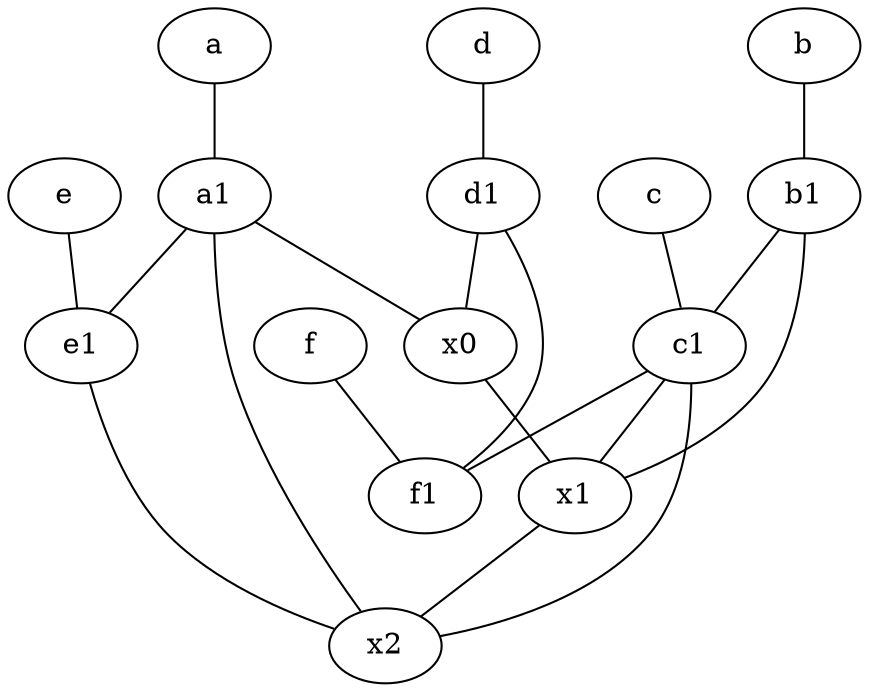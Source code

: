 graph {
	node [labelfontsize=50]
	a1 [labelfontsize=50 pos="8,3!"]
	a [labelfontsize=50 pos="8,2!"]
	x1 [labelfontsize=50]
	b [labelfontsize=50 pos="10,4!"]
	d1 [labelfontsize=50 pos="3,5!"]
	b1 [labelfontsize=50 pos="9,4!"]
	f [labelfontsize=50 pos="3,9!"]
	c1 [labelfontsize=50 pos="4.5,3!"]
	e1 [labelfontsize=50 pos="7,7!"]
	c [labelfontsize=50 pos="4.5,2!"]
	x2 [labelfontsize=50]
	e [labelfontsize=50 pos="7,9!"]
	f1 [labelfontsize=50 pos="3,8!"]
	x0 [labelfontsize=50]
	d [labelfontsize=50 pos="2,5!"]
	a1 -- x2
	e -- e1
	b1 -- c1
	x1 -- x2
	a1 -- x0
	c1 -- x2
	b1 -- x1
	b -- b1
	f -- f1
	x0 -- x1
	c1 -- f1
	c -- c1
	c1 -- x1
	d1 -- f1
	a1 -- e1
	d -- d1
	e1 -- x2
	d1 -- x0
	a -- a1
}

